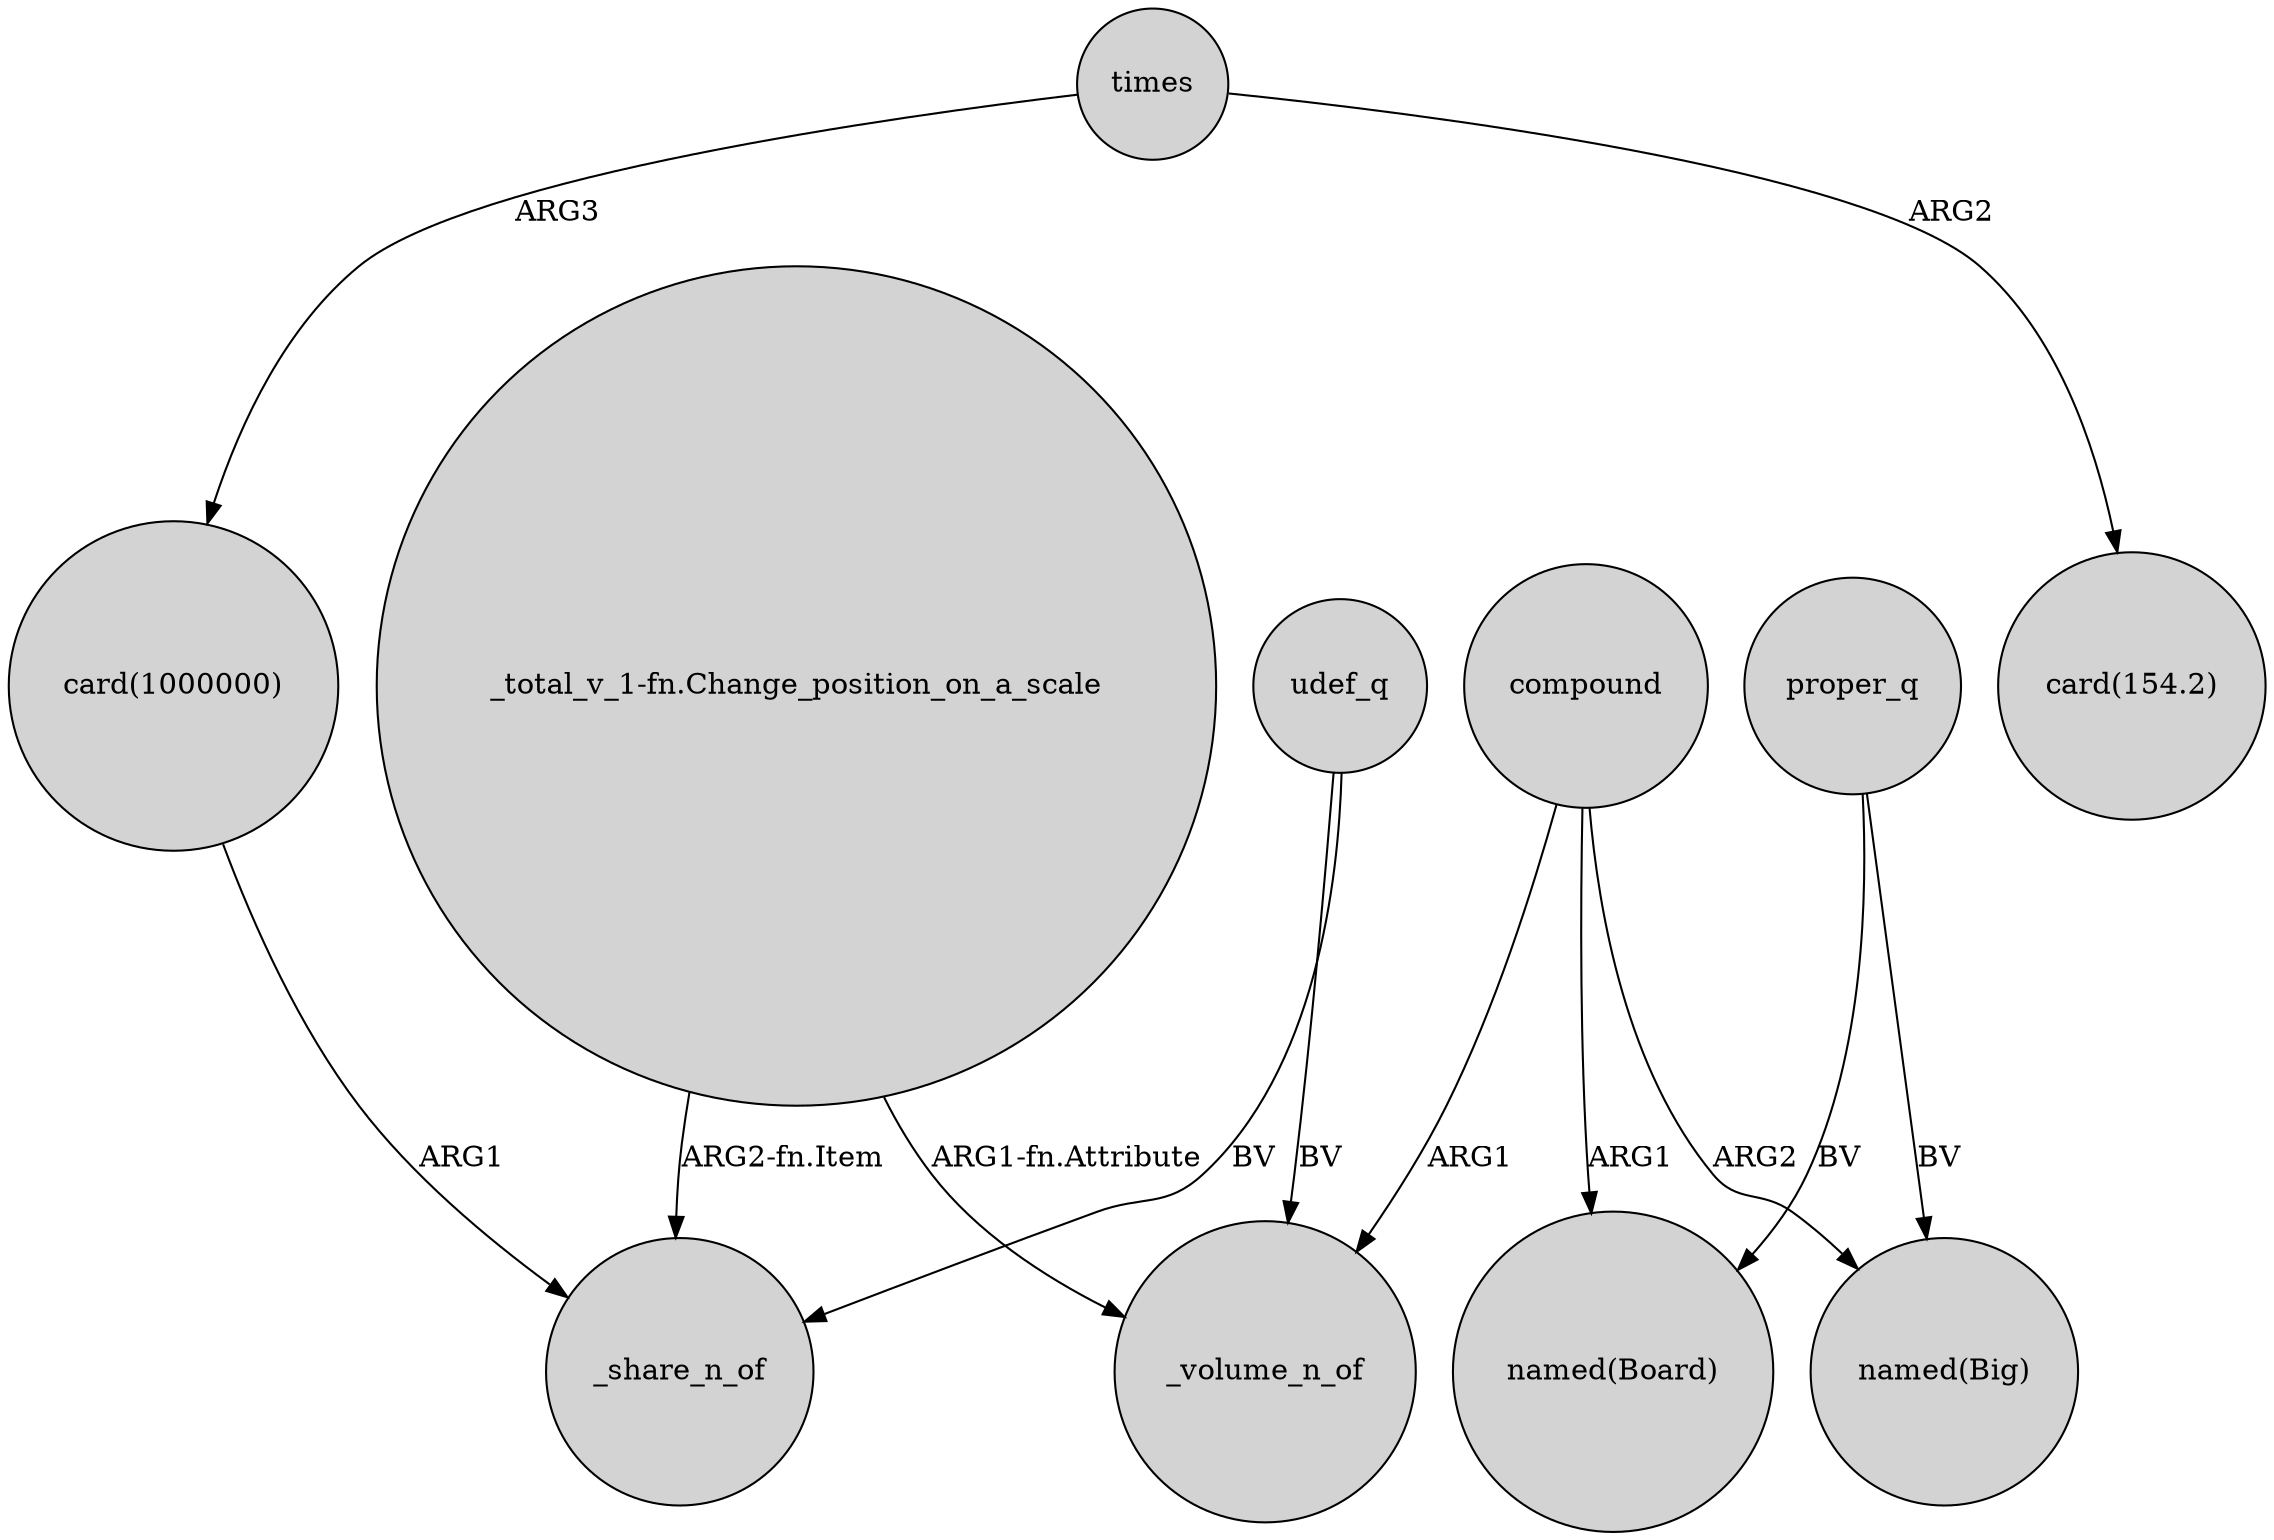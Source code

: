 digraph {
	node [shape=circle style=filled]
	"card(1000000)" -> _share_n_of [label=ARG1]
	proper_q -> "named(Board)" [label=BV]
	times -> "card(154.2)" [label=ARG2]
	compound -> "named(Board)" [label=ARG1]
	"_total_v_1-fn.Change_position_on_a_scale" -> _share_n_of [label="ARG2-fn.Item"]
	udef_q -> _volume_n_of [label=BV]
	proper_q -> "named(Big)" [label=BV]
	compound -> "named(Big)" [label=ARG2]
	"_total_v_1-fn.Change_position_on_a_scale" -> _volume_n_of [label="ARG1-fn.Attribute"]
	times -> "card(1000000)" [label=ARG3]
	udef_q -> _share_n_of [label=BV]
	compound -> _volume_n_of [label=ARG1]
}
